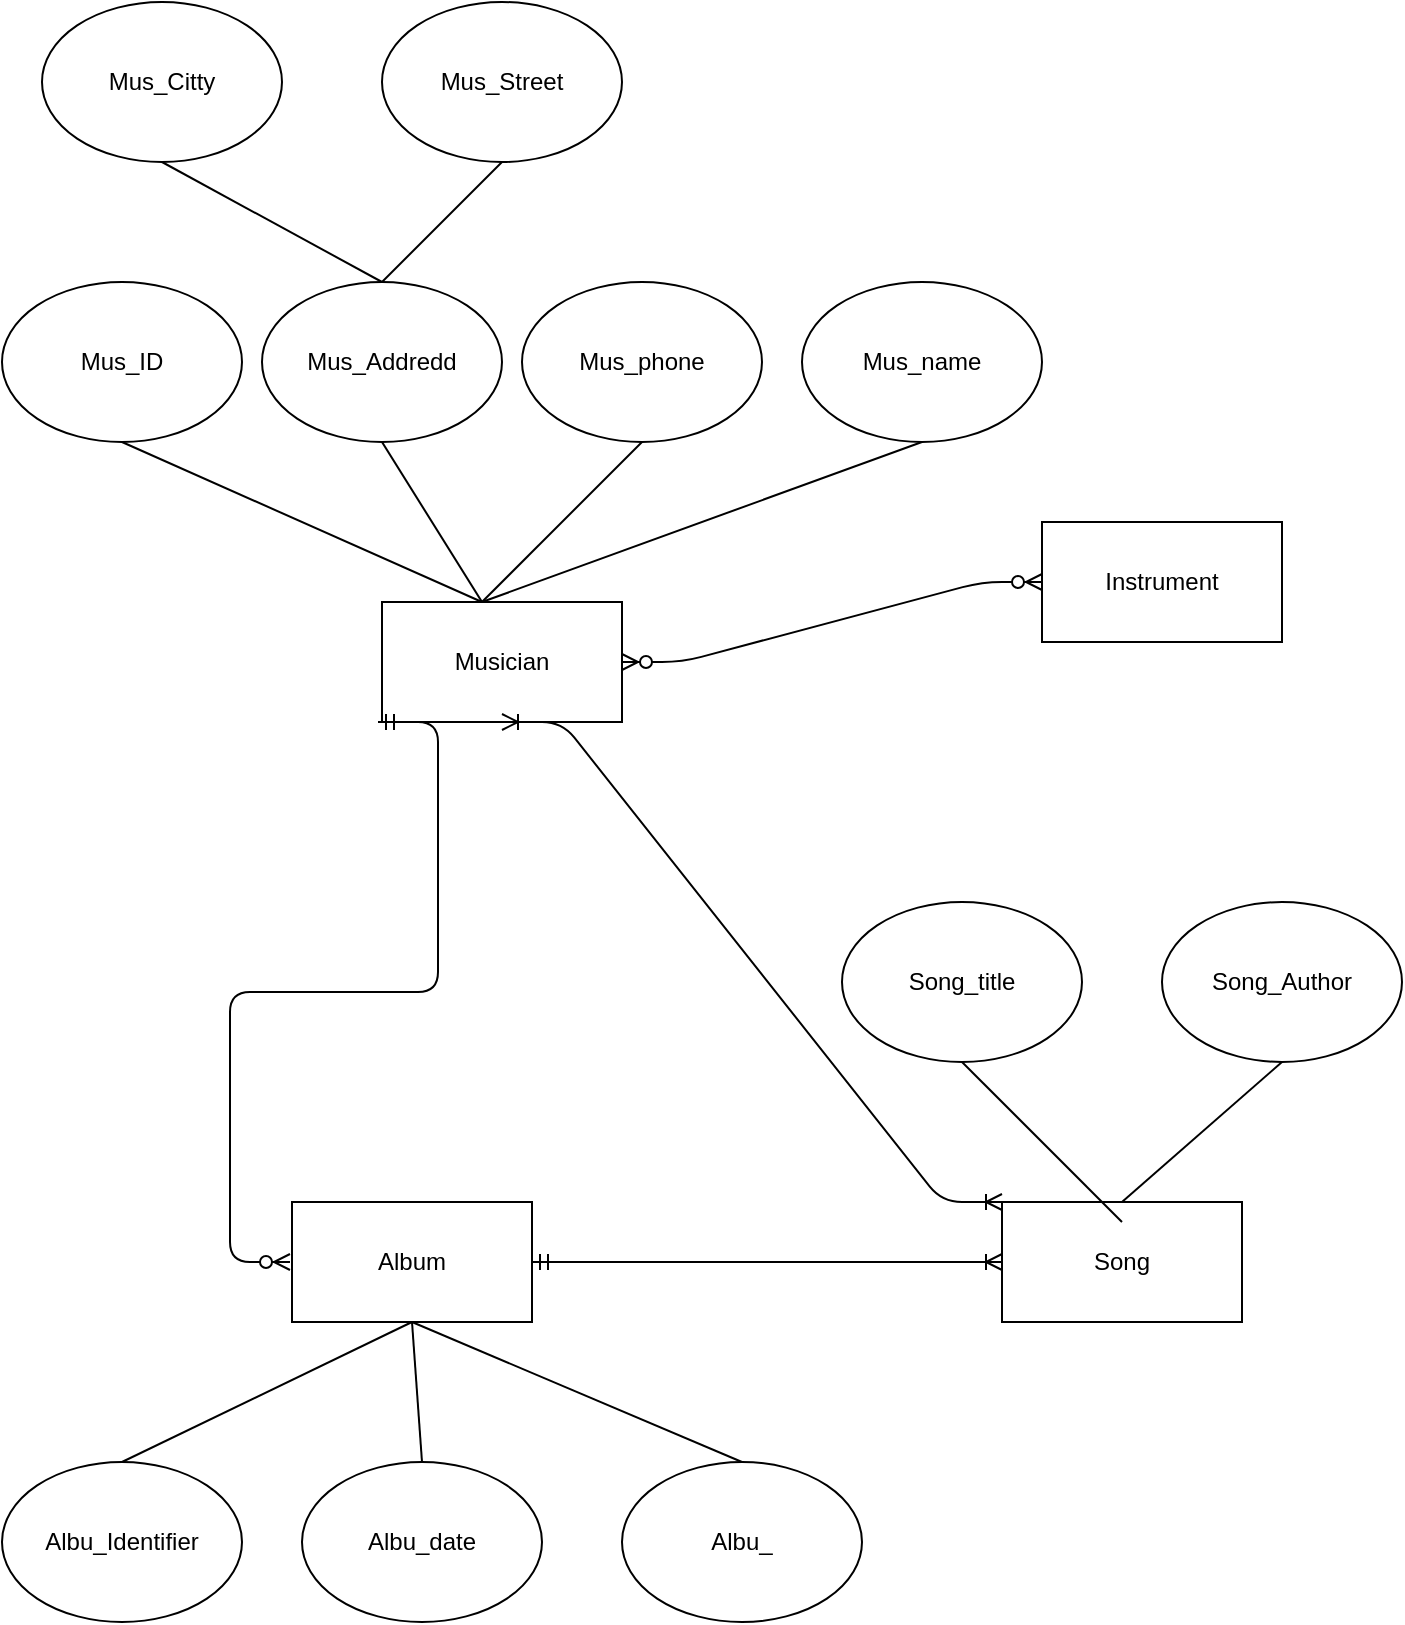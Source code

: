 <mxfile version="14.6.6" type="github">
  <diagram id="c1eO5yv0pKE1Q5gCiJQ5" name="Page-1">
    <mxGraphModel dx="1440" dy="600" grid="1" gridSize="10" guides="1" tooltips="1" connect="1" arrows="1" fold="1" page="1" pageScale="1" pageWidth="850" pageHeight="1100" math="0" shadow="0">
      <root>
        <mxCell id="0" />
        <mxCell id="1" parent="0" />
        <mxCell id="LiSQRWz91xJu8Bzv4SBx-1" value="Musician" style="rounded=0;whiteSpace=wrap;html=1;" parent="1" vertex="1">
          <mxGeometry x="200" y="320" width="120" height="60" as="geometry" />
        </mxCell>
        <mxCell id="LiSQRWz91xJu8Bzv4SBx-2" value="Mus_ID" style="ellipse;whiteSpace=wrap;html=1;" parent="1" vertex="1">
          <mxGeometry x="10" y="160" width="120" height="80" as="geometry" />
        </mxCell>
        <mxCell id="LiSQRWz91xJu8Bzv4SBx-3" value="Mus_Addredd" style="ellipse;whiteSpace=wrap;html=1;" parent="1" vertex="1">
          <mxGeometry x="140" y="160" width="120" height="80" as="geometry" />
        </mxCell>
        <mxCell id="LiSQRWz91xJu8Bzv4SBx-4" value="&lt;span&gt;Mus_phone&lt;/span&gt;" style="ellipse;whiteSpace=wrap;html=1;" parent="1" vertex="1">
          <mxGeometry x="270" y="160" width="120" height="80" as="geometry" />
        </mxCell>
        <mxCell id="LiSQRWz91xJu8Bzv4SBx-5" value="&lt;span&gt;Mus_name&lt;/span&gt;" style="ellipse;whiteSpace=wrap;html=1;" parent="1" vertex="1">
          <mxGeometry x="410" y="160" width="120" height="80" as="geometry" />
        </mxCell>
        <mxCell id="LiSQRWz91xJu8Bzv4SBx-7" value="" style="endArrow=none;html=1;entryX=0.5;entryY=1;entryDx=0;entryDy=0;" parent="1" target="LiSQRWz91xJu8Bzv4SBx-2" edge="1">
          <mxGeometry width="50" height="50" relative="1" as="geometry">
            <mxPoint x="250" y="320" as="sourcePoint" />
            <mxPoint x="300" y="270" as="targetPoint" />
          </mxGeometry>
        </mxCell>
        <mxCell id="LiSQRWz91xJu8Bzv4SBx-8" value="" style="endArrow=none;html=1;entryX=0.5;entryY=1;entryDx=0;entryDy=0;" parent="1" target="LiSQRWz91xJu8Bzv4SBx-3" edge="1">
          <mxGeometry width="50" height="50" relative="1" as="geometry">
            <mxPoint x="250" y="320" as="sourcePoint" />
            <mxPoint x="300" y="270" as="targetPoint" />
          </mxGeometry>
        </mxCell>
        <mxCell id="LiSQRWz91xJu8Bzv4SBx-9" value="" style="endArrow=none;html=1;entryX=0.5;entryY=1;entryDx=0;entryDy=0;" parent="1" target="LiSQRWz91xJu8Bzv4SBx-4" edge="1">
          <mxGeometry width="50" height="50" relative="1" as="geometry">
            <mxPoint x="250" y="320" as="sourcePoint" />
            <mxPoint x="300" y="270" as="targetPoint" />
          </mxGeometry>
        </mxCell>
        <mxCell id="LiSQRWz91xJu8Bzv4SBx-10" value="" style="endArrow=none;html=1;entryX=0.5;entryY=1;entryDx=0;entryDy=0;" parent="1" target="LiSQRWz91xJu8Bzv4SBx-5" edge="1">
          <mxGeometry width="50" height="50" relative="1" as="geometry">
            <mxPoint x="250" y="320" as="sourcePoint" />
            <mxPoint x="300" y="270" as="targetPoint" />
          </mxGeometry>
        </mxCell>
        <mxCell id="LiSQRWz91xJu8Bzv4SBx-11" value="&lt;span&gt;Mus_Street&lt;/span&gt;" style="ellipse;whiteSpace=wrap;html=1;" parent="1" vertex="1">
          <mxGeometry x="200" y="20" width="120" height="80" as="geometry" />
        </mxCell>
        <mxCell id="LiSQRWz91xJu8Bzv4SBx-12" value="Mus_Citty" style="ellipse;whiteSpace=wrap;html=1;" parent="1" vertex="1">
          <mxGeometry x="30" y="20" width="120" height="80" as="geometry" />
        </mxCell>
        <mxCell id="LiSQRWz91xJu8Bzv4SBx-14" value="" style="endArrow=none;html=1;entryX=0.5;entryY=1;entryDx=0;entryDy=0;exitX=0.5;exitY=0;exitDx=0;exitDy=0;" parent="1" target="LiSQRWz91xJu8Bzv4SBx-11" edge="1" source="LiSQRWz91xJu8Bzv4SBx-3">
          <mxGeometry width="50" height="50" relative="1" as="geometry">
            <mxPoint x="260" y="160" as="sourcePoint" />
            <mxPoint x="310" y="110" as="targetPoint" />
          </mxGeometry>
        </mxCell>
        <mxCell id="LiSQRWz91xJu8Bzv4SBx-15" value="" style="endArrow=none;html=1;entryX=0.5;entryY=1;entryDx=0;entryDy=0;exitX=0.5;exitY=0;exitDx=0;exitDy=0;" parent="1" target="LiSQRWz91xJu8Bzv4SBx-12" edge="1" source="LiSQRWz91xJu8Bzv4SBx-3">
          <mxGeometry width="50" height="50" relative="1" as="geometry">
            <mxPoint x="260" y="160" as="sourcePoint" />
            <mxPoint x="310" y="110" as="targetPoint" />
          </mxGeometry>
        </mxCell>
        <mxCell id="LiSQRWz91xJu8Bzv4SBx-16" value="Album" style="rounded=0;whiteSpace=wrap;html=1;" parent="1" vertex="1">
          <mxGeometry x="155" y="620" width="120" height="60" as="geometry" />
        </mxCell>
        <mxCell id="LiSQRWz91xJu8Bzv4SBx-17" value="Albu_Identifier" style="ellipse;whiteSpace=wrap;html=1;" parent="1" vertex="1">
          <mxGeometry x="10" y="750" width="120" height="80" as="geometry" />
        </mxCell>
        <mxCell id="LiSQRWz91xJu8Bzv4SBx-18" value="&lt;span&gt;Albu_&lt;/span&gt;" style="ellipse;whiteSpace=wrap;html=1;" parent="1" vertex="1">
          <mxGeometry x="320" y="750" width="120" height="80" as="geometry" />
        </mxCell>
        <mxCell id="LiSQRWz91xJu8Bzv4SBx-19" value="&lt;span&gt;Albu_date&lt;/span&gt;" style="ellipse;whiteSpace=wrap;html=1;" parent="1" vertex="1">
          <mxGeometry x="160" y="750" width="120" height="80" as="geometry" />
        </mxCell>
        <mxCell id="LiSQRWz91xJu8Bzv4SBx-20" value="" style="endArrow=none;html=1;entryX=0.5;entryY=0;entryDx=0;entryDy=0;exitX=0.5;exitY=1;exitDx=0;exitDy=0;" parent="1" target="LiSQRWz91xJu8Bzv4SBx-17" edge="1" source="LiSQRWz91xJu8Bzv4SBx-16">
          <mxGeometry width="50" height="50" relative="1" as="geometry">
            <mxPoint x="215" y="620" as="sourcePoint" />
            <mxPoint x="60" y="750" as="targetPoint" />
          </mxGeometry>
        </mxCell>
        <mxCell id="LiSQRWz91xJu8Bzv4SBx-21" value="" style="endArrow=none;html=1;entryX=0.5;entryY=0;entryDx=0;entryDy=0;exitX=0.5;exitY=1;exitDx=0;exitDy=0;" parent="1" target="LiSQRWz91xJu8Bzv4SBx-18" edge="1" source="LiSQRWz91xJu8Bzv4SBx-16">
          <mxGeometry width="50" height="50" relative="1" as="geometry">
            <mxPoint x="215" y="620" as="sourcePoint" />
            <mxPoint x="305" y="540" as="targetPoint" />
          </mxGeometry>
        </mxCell>
        <mxCell id="LiSQRWz91xJu8Bzv4SBx-22" value="" style="endArrow=none;html=1;entryX=0.5;entryY=0;entryDx=0;entryDy=0;exitX=0.5;exitY=1;exitDx=0;exitDy=0;" parent="1" source="LiSQRWz91xJu8Bzv4SBx-16" target="LiSQRWz91xJu8Bzv4SBx-19" edge="1">
          <mxGeometry width="50" height="50" relative="1" as="geometry">
            <mxPoint x="215" y="670" as="sourcePoint" />
            <mxPoint x="185" y="740" as="targetPoint" />
          </mxGeometry>
        </mxCell>
        <mxCell id="LiSQRWz91xJu8Bzv4SBx-23" value="Song" style="rounded=0;whiteSpace=wrap;html=1;" parent="1" vertex="1">
          <mxGeometry x="510" y="620" width="120" height="60" as="geometry" />
        </mxCell>
        <mxCell id="LiSQRWz91xJu8Bzv4SBx-24" value="Song_title" style="ellipse;whiteSpace=wrap;html=1;" parent="1" vertex="1">
          <mxGeometry x="430" y="470" width="120" height="80" as="geometry" />
        </mxCell>
        <mxCell id="LiSQRWz91xJu8Bzv4SBx-26" value="Song_Author" style="ellipse;whiteSpace=wrap;html=1;" parent="1" vertex="1">
          <mxGeometry x="590" y="470" width="120" height="80" as="geometry" />
        </mxCell>
        <mxCell id="LiSQRWz91xJu8Bzv4SBx-27" value="" style="endArrow=none;html=1;entryX=0.5;entryY=1;entryDx=0;entryDy=0;" parent="1" target="LiSQRWz91xJu8Bzv4SBx-24" edge="1">
          <mxGeometry width="50" height="50" relative="1" as="geometry">
            <mxPoint x="570" y="630" as="sourcePoint" />
            <mxPoint x="620" y="580" as="targetPoint" />
          </mxGeometry>
        </mxCell>
        <mxCell id="LiSQRWz91xJu8Bzv4SBx-29" value="" style="endArrow=none;html=1;entryX=0.5;entryY=1;entryDx=0;entryDy=0;exitX=0.5;exitY=0;exitDx=0;exitDy=0;" parent="1" source="LiSQRWz91xJu8Bzv4SBx-23" target="LiSQRWz91xJu8Bzv4SBx-26" edge="1">
          <mxGeometry width="50" height="50" relative="1" as="geometry">
            <mxPoint x="735" y="630" as="sourcePoint" />
            <mxPoint x="615" y="550" as="targetPoint" />
          </mxGeometry>
        </mxCell>
        <mxCell id="h4awlgwUyVZ4CF5QtpJ1-2" value="Instrument" style="whiteSpace=wrap;html=1;align=center;" vertex="1" parent="1">
          <mxGeometry x="530" y="280" width="120" height="60" as="geometry" />
        </mxCell>
        <mxCell id="h4awlgwUyVZ4CF5QtpJ1-3" value="" style="edgeStyle=entityRelationEdgeStyle;fontSize=12;html=1;endArrow=ERzeroToMany;endFill=1;startArrow=ERzeroToMany;entryX=0;entryY=0.5;entryDx=0;entryDy=0;exitX=1;exitY=0.5;exitDx=0;exitDy=0;" edge="1" parent="1" source="LiSQRWz91xJu8Bzv4SBx-1" target="h4awlgwUyVZ4CF5QtpJ1-2">
          <mxGeometry width="100" height="100" relative="1" as="geometry">
            <mxPoint x="270" y="370" as="sourcePoint" />
            <mxPoint x="370" y="270" as="targetPoint" />
          </mxGeometry>
        </mxCell>
        <mxCell id="h4awlgwUyVZ4CF5QtpJ1-4" value="" style="edgeStyle=entityRelationEdgeStyle;fontSize=12;html=1;endArrow=ERoneToMany;startArrow=ERmandOne;exitX=1;exitY=0.5;exitDx=0;exitDy=0;entryX=0;entryY=0.5;entryDx=0;entryDy=0;" edge="1" parent="1" source="LiSQRWz91xJu8Bzv4SBx-16" target="LiSQRWz91xJu8Bzv4SBx-23">
          <mxGeometry width="100" height="100" relative="1" as="geometry">
            <mxPoint x="269" y="1030" as="sourcePoint" />
            <mxPoint x="630" y="670" as="targetPoint" />
          </mxGeometry>
        </mxCell>
        <mxCell id="h4awlgwUyVZ4CF5QtpJ1-7" value="" style="edgeStyle=entityRelationEdgeStyle;fontSize=12;html=1;endArrow=ERzeroToMany;startArrow=ERmandOne;entryX=0;entryY=0.5;entryDx=0;entryDy=0;exitX=0;exitY=1;exitDx=0;exitDy=0;" edge="1" parent="1">
          <mxGeometry width="100" height="100" relative="1" as="geometry">
            <mxPoint x="198" y="380" as="sourcePoint" />
            <mxPoint x="154" y="650" as="targetPoint" />
          </mxGeometry>
        </mxCell>
        <mxCell id="h4awlgwUyVZ4CF5QtpJ1-8" value="" style="edgeStyle=entityRelationEdgeStyle;fontSize=12;html=1;endArrow=ERoneToMany;startArrow=ERoneToMany;exitX=0;exitY=0;exitDx=0;exitDy=0;entryX=0.5;entryY=1;entryDx=0;entryDy=0;" edge="1" parent="1" source="LiSQRWz91xJu8Bzv4SBx-23" target="LiSQRWz91xJu8Bzv4SBx-1">
          <mxGeometry width="100" height="100" relative="1" as="geometry">
            <mxPoint x="320" y="510" as="sourcePoint" />
            <mxPoint x="420" y="410" as="targetPoint" />
          </mxGeometry>
        </mxCell>
      </root>
    </mxGraphModel>
  </diagram>
</mxfile>
